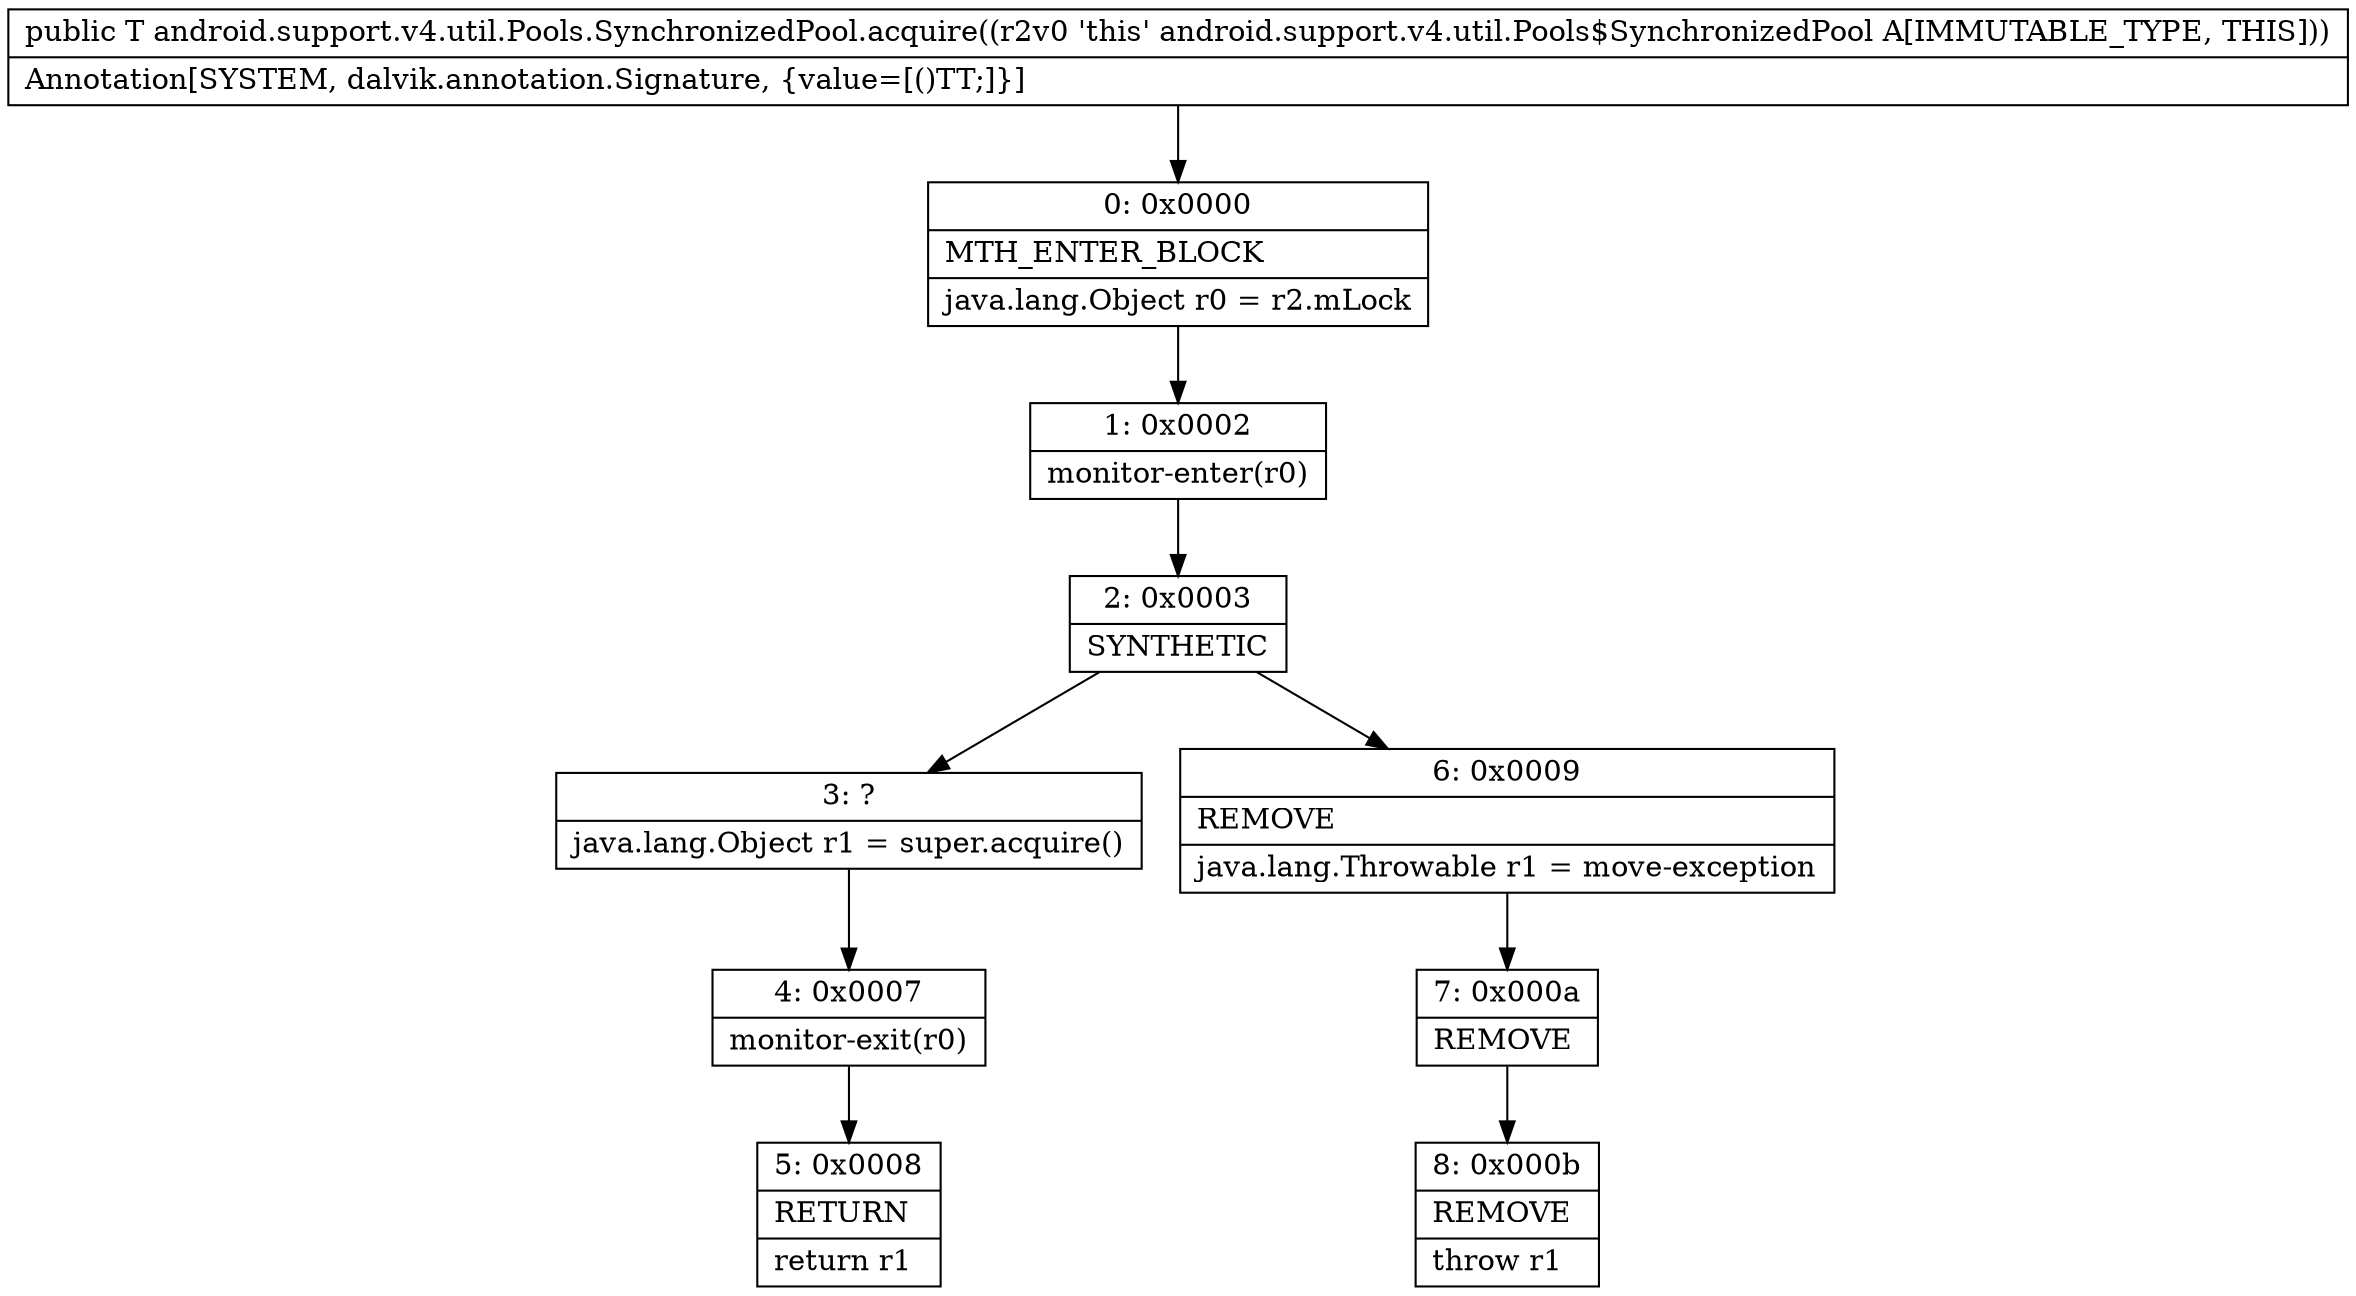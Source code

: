 digraph "CFG forandroid.support.v4.util.Pools.SynchronizedPool.acquire()Ljava\/lang\/Object;" {
Node_0 [shape=record,label="{0\:\ 0x0000|MTH_ENTER_BLOCK\l|java.lang.Object r0 = r2.mLock\l}"];
Node_1 [shape=record,label="{1\:\ 0x0002|monitor\-enter(r0)\l}"];
Node_2 [shape=record,label="{2\:\ 0x0003|SYNTHETIC\l}"];
Node_3 [shape=record,label="{3\:\ ?|java.lang.Object r1 = super.acquire()\l}"];
Node_4 [shape=record,label="{4\:\ 0x0007|monitor\-exit(r0)\l}"];
Node_5 [shape=record,label="{5\:\ 0x0008|RETURN\l|return r1\l}"];
Node_6 [shape=record,label="{6\:\ 0x0009|REMOVE\l|java.lang.Throwable r1 = move\-exception\l}"];
Node_7 [shape=record,label="{7\:\ 0x000a|REMOVE\l}"];
Node_8 [shape=record,label="{8\:\ 0x000b|REMOVE\l|throw r1\l}"];
MethodNode[shape=record,label="{public T android.support.v4.util.Pools.SynchronizedPool.acquire((r2v0 'this' android.support.v4.util.Pools$SynchronizedPool A[IMMUTABLE_TYPE, THIS]))  | Annotation[SYSTEM, dalvik.annotation.Signature, \{value=[()TT;]\}]\l}"];
MethodNode -> Node_0;
Node_0 -> Node_1;
Node_1 -> Node_2;
Node_2 -> Node_3;
Node_2 -> Node_6;
Node_3 -> Node_4;
Node_4 -> Node_5;
Node_6 -> Node_7;
Node_7 -> Node_8;
}

